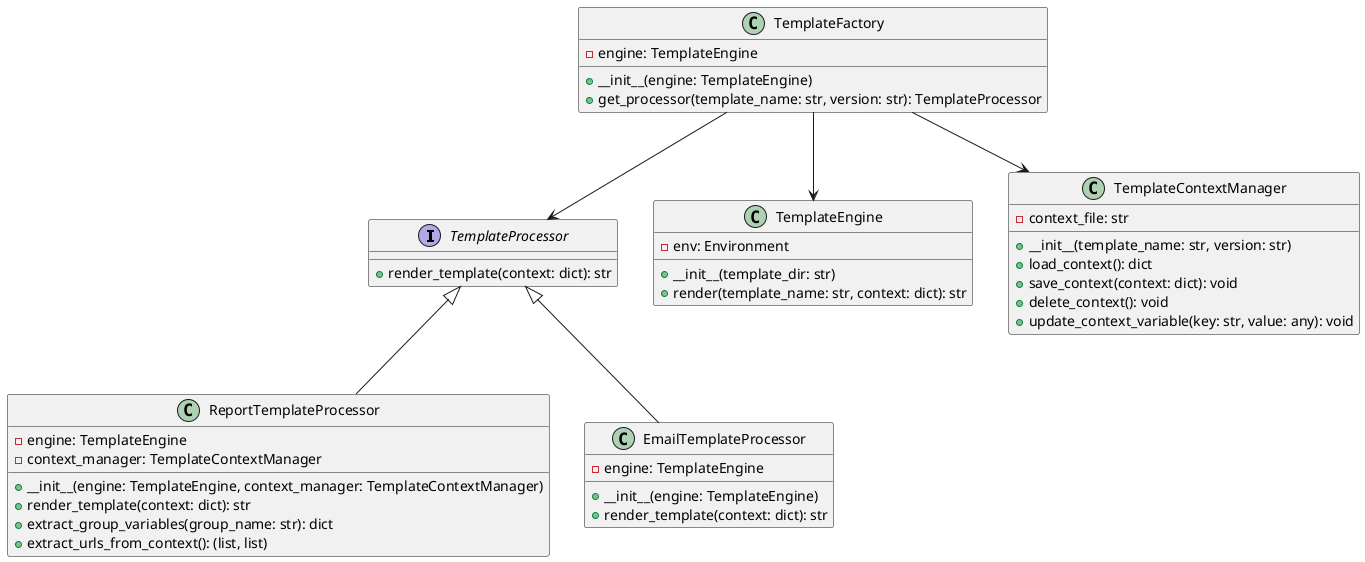 @startuml
interface TemplateProcessor {
    +render_template(context: dict): str
}

class TemplateEngine {
    -env: Environment
    +__init__(template_dir: str)
    +render(template_name: str, context: dict): str
}

class TemplateContextManager {
    -context_file: str
    +__init__(template_name: str, version: str)
    +load_context(): dict
    +save_context(context: dict): void
    +delete_context(): void
    +update_context_variable(key: str, value: any): void
}

TemplateProcessor <|-- ReportTemplateProcessor
TemplateProcessor <|-- EmailTemplateProcessor

class ReportTemplateProcessor {
    -engine: TemplateEngine
    -context_manager: TemplateContextManager
    +__init__(engine: TemplateEngine, context_manager: TemplateContextManager)
    +render_template(context: dict): str
    +extract_group_variables(group_name: str): dict
    +extract_urls_from_context(): (list, list)
}

class EmailTemplateProcessor {
    -engine: TemplateEngine
    +__init__(engine: TemplateEngine)
    +render_template(context: dict): str
}

class TemplateFactory {
    -engine: TemplateEngine
    +__init__(engine: TemplateEngine)
    +get_processor(template_name: str, version: str): TemplateProcessor
}

TemplateFactory --> TemplateProcessor
TemplateFactory --> TemplateContextManager
TemplateFactory --> TemplateEngine

@enduml
